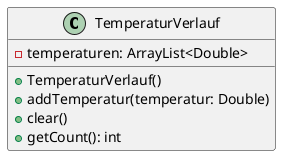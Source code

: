 @startuml
class TemperaturVerlauf {
    - temperaturen: ArrayList<Double>

    + TemperaturVerlauf()
    + addTemperatur(temperatur: Double)
    + clear()
    + getCount(): int
}
@enduml
